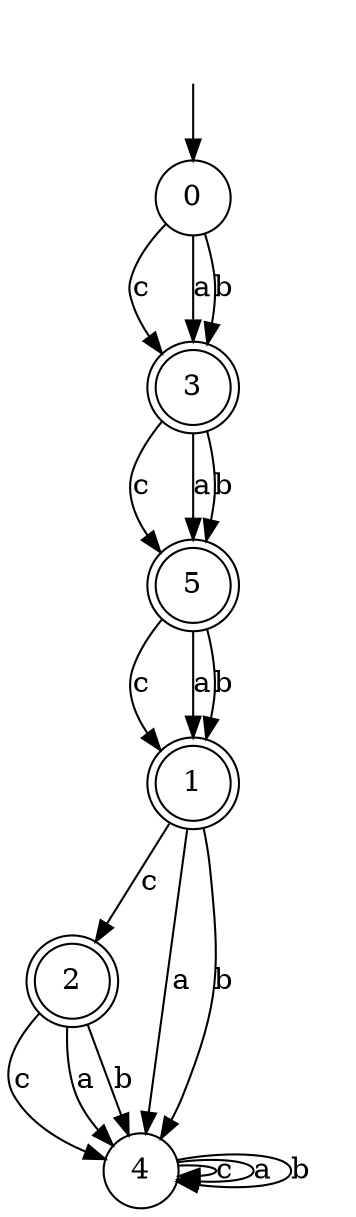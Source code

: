 digraph g {
__start [label=""shape=none]
	0[shape="circle" label="0"]
	1[shape="doublecircle" label="1"]
	2[shape="doublecircle" label="2"]
	3[shape="doublecircle" label="3"]
	4[shape="circle" label="4"]
	5[shape="doublecircle" label="5"]
__start -> 0
	0->3 [label="c"]
	0->3 [label="a"]
	0->3 [label="b"]
	1->2 [label="c"]
	1->4 [label="a"]
	1->4 [label="b"]
	2->4 [label="c"]
	2->4 [label="a"]
	2->4 [label="b"]
	3->5 [label="c"]
	3->5 [label="a"]
	3->5 [label="b"]
	4->4 [label="c"]
	4->4 [label="a"]
	4->4 [label="b"]
	5->1 [label="c"]
	5->1 [label="a"]
	5->1 [label="b"]
}